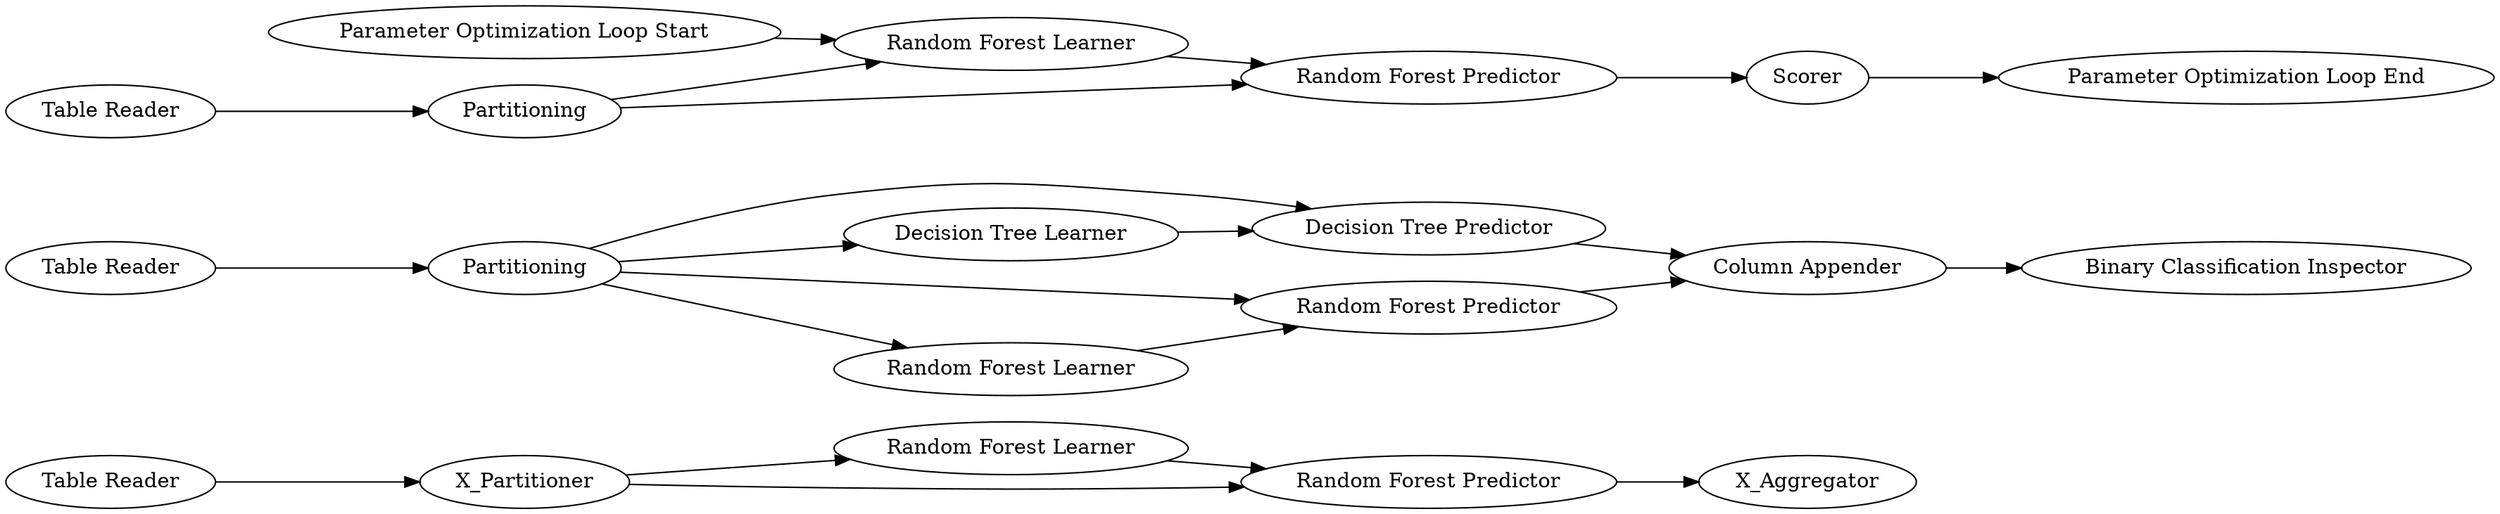 digraph {
	10 -> 13
	20 -> 21
	4 -> 5
	12 -> 14
	8 -> 3
	21 -> 22
	17 -> 20
	19 -> 21
	16 -> 20
	2 -> 4
	18 -> 19
	1 -> 2
	16 -> 18
	10 -> 12
	5 -> 7
	15 -> 16
	9 -> 10
	13 -> 12
	3 -> 4
	16 -> 19
	2 -> 3
	16 -> 17
	7 [label="Parameter Optimization Loop End"]
	9 [label="Table Reader"]
	18 [label="Random Forest Learner"]
	21 [label="Column Appender"]
	8 [label="Parameter Optimization Loop Start"]
	17 [label="Decision Tree Learner"]
	3 [label="Random Forest Learner"]
	19 [label="Random Forest Predictor"]
	15 [label="Table Reader"]
	12 [label="Random Forest Predictor"]
	10 [label=X_Partitioner]
	16 [label=Partitioning]
	1 [label="Table Reader"]
	22 [label="Binary Classification Inspector"]
	4 [label="Random Forest Predictor"]
	14 [label=X_Aggregator]
	5 [label=Scorer]
	13 [label="Random Forest Learner"]
	20 [label="Decision Tree Predictor"]
	2 [label=Partitioning]
	rankdir=LR
}
